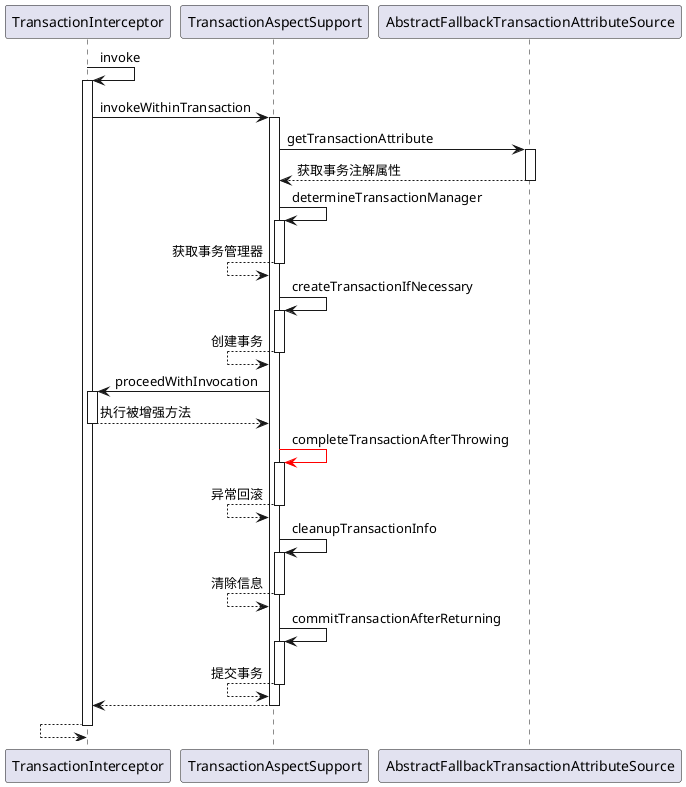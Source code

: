 @startuml

TransactionInterceptor->TransactionInterceptor: invoke
activate TransactionInterceptor

    TransactionInterceptor->TransactionAspectSupport:invokeWithinTransaction
    activate TransactionAspectSupport
        TransactionAspectSupport->AbstractFallbackTransactionAttributeSource: getTransactionAttribute
        activate AbstractFallbackTransactionAttributeSource
        TransactionAspectSupport<--AbstractFallbackTransactionAttributeSource: 获取事务注解属性
        deactivate AbstractFallbackTransactionAttributeSource

        TransactionAspectSupport->TransactionAspectSupport:determineTransactionManager
        activate TransactionAspectSupport
        TransactionAspectSupport<--TransactionAspectSupport:获取事务管理器
        deactivate TransactionAspectSupport

        TransactionAspectSupport->TransactionAspectSupport:createTransactionIfNecessary
        activate TransactionAspectSupport
        TransactionAspectSupport<--TransactionAspectSupport:创建事务
        deactivate TransactionAspectSupport

        TransactionAspectSupport->TransactionInterceptor:proceedWithInvocation
        activate TransactionInterceptor
        TransactionAspectSupport<--TransactionInterceptor:执行被增强方法
        deactivate TransactionInterceptor

        TransactionAspectSupport-[#red]>TransactionAspectSupport:completeTransactionAfterThrowing
        activate TransactionAspectSupport
        TransactionAspectSupport<--TransactionAspectSupport:异常回滚
        deactivate TransactionAspectSupport

        TransactionAspectSupport->TransactionAspectSupport:cleanupTransactionInfo
        activate TransactionAspectSupport
        TransactionAspectSupport<--TransactionAspectSupport:清除信息
        deactivate TransactionAspectSupport

        TransactionAspectSupport->TransactionAspectSupport:commitTransactionAfterReturning
        activate TransactionAspectSupport
        TransactionAspectSupport<--TransactionAspectSupport:提交事务
        deactivate TransactionAspectSupport

    TransactionInterceptor<--TransactionAspectSupport:
    deactivate TransactionAspectSupport

TransactionInterceptor<--TransactionInterceptor:
deactivate TransactionInterceptor

@enduml